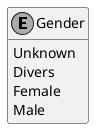 ﻿@startuml
skinparam monochrome true
hide empty members

enum Gender {
    Unknown
    Divers
    Female
    Male
}

@enduml
